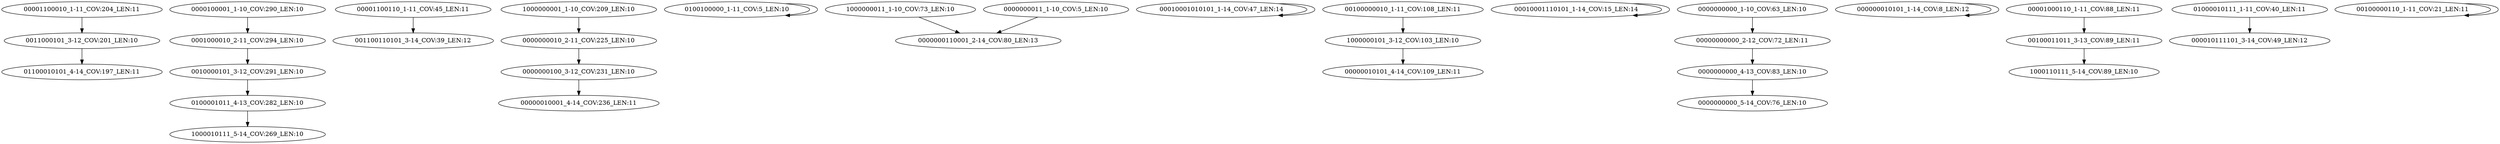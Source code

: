 digraph G {
    "0011000101_3-12_COV:201_LEN:10" -> "01100010101_4-14_COV:197_LEN:11";
    "0100001011_4-13_COV:282_LEN:10" -> "1000010111_5-14_COV:269_LEN:10";
    "00001100110_1-11_COV:45_LEN:11" -> "001100110101_3-14_COV:39_LEN:12";
    "0000000010_2-11_COV:225_LEN:10" -> "0000000100_3-12_COV:231_LEN:10";
    "0100100000_1-11_COV:5_LEN:10" -> "0100100000_1-11_COV:5_LEN:10";
    "1000000011_1-10_COV:73_LEN:10" -> "0000000110001_2-14_COV:80_LEN:13";
    "00010001010101_1-14_COV:47_LEN:14" -> "00010001010101_1-14_COV:47_LEN:14";
    "00100000010_1-11_COV:108_LEN:11" -> "1000000101_3-12_COV:103_LEN:10";
    "00010001110101_1-14_COV:15_LEN:14" -> "00010001110101_1-14_COV:15_LEN:14";
    "0000000000_4-13_COV:83_LEN:10" -> "0000000000_5-14_COV:76_LEN:10";
    "00001100010_1-11_COV:204_LEN:11" -> "0011000101_3-12_COV:201_LEN:10";
    "000000010101_1-14_COV:8_LEN:12" -> "000000010101_1-14_COV:8_LEN:12";
    "00000000000_2-12_COV:72_LEN:11" -> "0000000000_4-13_COV:83_LEN:10";
    "0000000011_1-10_COV:5_LEN:10" -> "0000000110001_2-14_COV:80_LEN:13";
    "00001000110_1-11_COV:88_LEN:11" -> "00100011011_3-13_COV:89_LEN:11";
    "0010000101_3-12_COV:291_LEN:10" -> "0100001011_4-13_COV:282_LEN:10";
    "0000000100_3-12_COV:231_LEN:10" -> "00000010001_4-14_COV:236_LEN:11";
    "01000010111_1-11_COV:40_LEN:11" -> "000010111101_3-14_COV:49_LEN:12";
    "0000100001_1-10_COV:290_LEN:10" -> "0001000010_2-11_COV:294_LEN:10";
    "00100011011_3-13_COV:89_LEN:11" -> "1000110111_5-14_COV:89_LEN:10";
    "00100000110_1-11_COV:21_LEN:11" -> "00100000110_1-11_COV:21_LEN:11";
    "1000000101_3-12_COV:103_LEN:10" -> "00000010101_4-14_COV:109_LEN:11";
    "0001000010_2-11_COV:294_LEN:10" -> "0010000101_3-12_COV:291_LEN:10";
    "1000000001_1-10_COV:209_LEN:10" -> "0000000010_2-11_COV:225_LEN:10";
    "0000000000_1-10_COV:63_LEN:10" -> "00000000000_2-12_COV:72_LEN:11";
}
